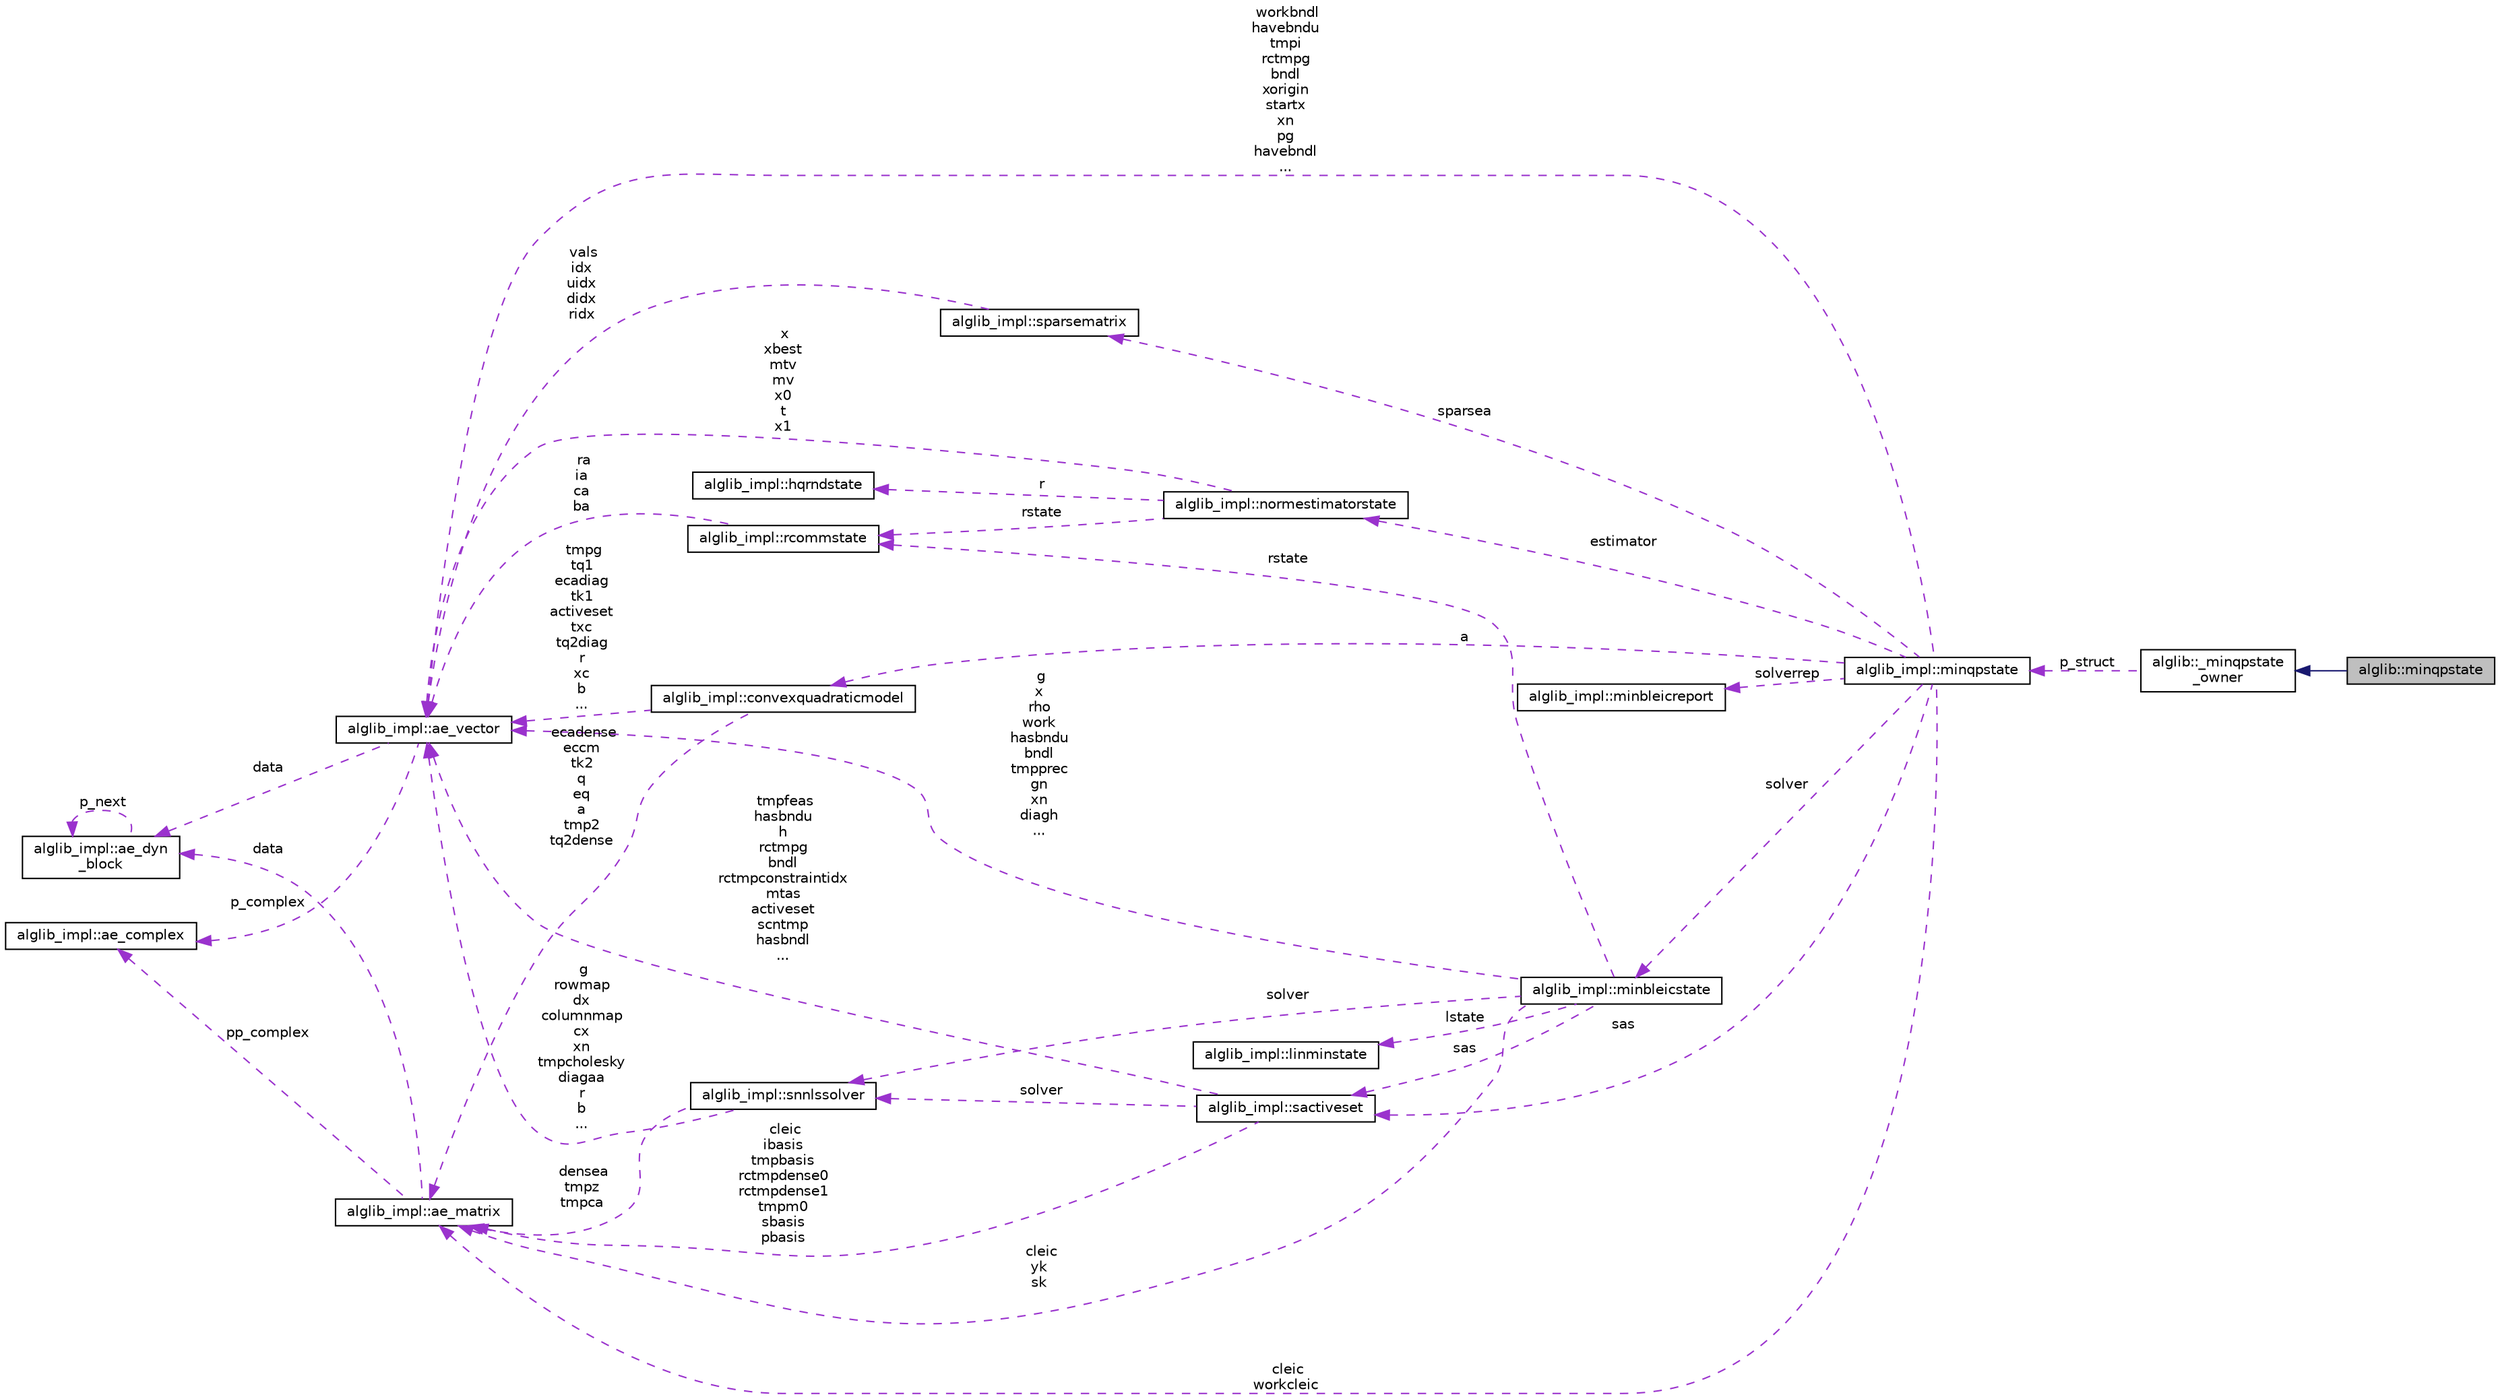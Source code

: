 digraph "alglib::minqpstate"
{
  edge [fontname="Helvetica",fontsize="10",labelfontname="Helvetica",labelfontsize="10"];
  node [fontname="Helvetica",fontsize="10",shape=record];
  rankdir="LR";
  Node2 [label="alglib::minqpstate",height=0.2,width=0.4,color="black", fillcolor="grey75", style="filled", fontcolor="black"];
  Node3 -> Node2 [dir="back",color="midnightblue",fontsize="10",style="solid",fontname="Helvetica"];
  Node3 [label="alglib::_minqpstate\l_owner",height=0.2,width=0.4,color="black", fillcolor="white", style="filled",URL="$classalglib_1_1__minqpstate__owner.html"];
  Node4 -> Node3 [dir="back",color="darkorchid3",fontsize="10",style="dashed",label=" p_struct" ,fontname="Helvetica"];
  Node4 [label="alglib_impl::minqpstate",height=0.2,width=0.4,color="black", fillcolor="white", style="filled",URL="$structalglib__impl_1_1minqpstate.html"];
  Node5 -> Node4 [dir="back",color="darkorchid3",fontsize="10",style="dashed",label=" solver" ,fontname="Helvetica"];
  Node5 [label="alglib_impl::minbleicstate",height=0.2,width=0.4,color="black", fillcolor="white", style="filled",URL="$structalglib__impl_1_1minbleicstate.html"];
  Node6 -> Node5 [dir="back",color="darkorchid3",fontsize="10",style="dashed",label=" rstate" ,fontname="Helvetica"];
  Node6 [label="alglib_impl::rcommstate",height=0.2,width=0.4,color="black", fillcolor="white", style="filled",URL="$structalglib__impl_1_1rcommstate.html"];
  Node7 -> Node6 [dir="back",color="darkorchid3",fontsize="10",style="dashed",label=" ra\nia\nca\nba" ,fontname="Helvetica"];
  Node7 [label="alglib_impl::ae_vector",height=0.2,width=0.4,color="black", fillcolor="white", style="filled",URL="$structalglib__impl_1_1ae__vector.html"];
  Node8 -> Node7 [dir="back",color="darkorchid3",fontsize="10",style="dashed",label=" data" ,fontname="Helvetica"];
  Node8 [label="alglib_impl::ae_dyn\l_block",height=0.2,width=0.4,color="black", fillcolor="white", style="filled",URL="$structalglib__impl_1_1ae__dyn__block.html"];
  Node8 -> Node8 [dir="back",color="darkorchid3",fontsize="10",style="dashed",label=" p_next" ,fontname="Helvetica"];
  Node9 -> Node7 [dir="back",color="darkorchid3",fontsize="10",style="dashed",label=" p_complex" ,fontname="Helvetica"];
  Node9 [label="alglib_impl::ae_complex",height=0.2,width=0.4,color="black", fillcolor="white", style="filled",URL="$structalglib__impl_1_1ae__complex.html"];
  Node10 -> Node5 [dir="back",color="darkorchid3",fontsize="10",style="dashed",label=" lstate" ,fontname="Helvetica"];
  Node10 [label="alglib_impl::linminstate",height=0.2,width=0.4,color="black", fillcolor="white", style="filled",URL="$structalglib__impl_1_1linminstate.html"];
  Node11 -> Node5 [dir="back",color="darkorchid3",fontsize="10",style="dashed",label=" solver" ,fontname="Helvetica"];
  Node11 [label="alglib_impl::snnlssolver",height=0.2,width=0.4,color="black", fillcolor="white", style="filled",URL="$structalglib__impl_1_1snnlssolver.html"];
  Node7 -> Node11 [dir="back",color="darkorchid3",fontsize="10",style="dashed",label=" g\nrowmap\ndx\ncolumnmap\ncx\nxn\ntmpcholesky\ndiagaa\nr\nb\n..." ,fontname="Helvetica"];
  Node12 -> Node11 [dir="back",color="darkorchid3",fontsize="10",style="dashed",label=" densea\ntmpz\ntmpca" ,fontname="Helvetica"];
  Node12 [label="alglib_impl::ae_matrix",height=0.2,width=0.4,color="black", fillcolor="white", style="filled",URL="$structalglib__impl_1_1ae__matrix.html"];
  Node8 -> Node12 [dir="back",color="darkorchid3",fontsize="10",style="dashed",label=" data" ,fontname="Helvetica"];
  Node9 -> Node12 [dir="back",color="darkorchid3",fontsize="10",style="dashed",label=" pp_complex" ,fontname="Helvetica"];
  Node13 -> Node5 [dir="back",color="darkorchid3",fontsize="10",style="dashed",label=" sas" ,fontname="Helvetica"];
  Node13 [label="alglib_impl::sactiveset",height=0.2,width=0.4,color="black", fillcolor="white", style="filled",URL="$structalglib__impl_1_1sactiveset.html"];
  Node11 -> Node13 [dir="back",color="darkorchid3",fontsize="10",style="dashed",label=" solver" ,fontname="Helvetica"];
  Node7 -> Node13 [dir="back",color="darkorchid3",fontsize="10",style="dashed",label=" tmpfeas\nhasbndu\nh\nrctmpg\nbndl\nrctmpconstraintidx\nmtas\nactiveset\nscntmp\nhasbndl\n..." ,fontname="Helvetica"];
  Node12 -> Node13 [dir="back",color="darkorchid3",fontsize="10",style="dashed",label=" cleic\nibasis\ntmpbasis\nrctmpdense0\nrctmpdense1\ntmpm0\nsbasis\npbasis" ,fontname="Helvetica"];
  Node7 -> Node5 [dir="back",color="darkorchid3",fontsize="10",style="dashed",label=" g\nx\nrho\nwork\nhasbndu\nbndl\ntmpprec\ngn\nxn\ndiagh\n..." ,fontname="Helvetica"];
  Node12 -> Node5 [dir="back",color="darkorchid3",fontsize="10",style="dashed",label=" cleic\nyk\nsk" ,fontname="Helvetica"];
  Node14 -> Node4 [dir="back",color="darkorchid3",fontsize="10",style="dashed",label=" solverrep" ,fontname="Helvetica"];
  Node14 [label="alglib_impl::minbleicreport",height=0.2,width=0.4,color="black", fillcolor="white", style="filled",URL="$structalglib__impl_1_1minbleicreport.html"];
  Node15 -> Node4 [dir="back",color="darkorchid3",fontsize="10",style="dashed",label=" a" ,fontname="Helvetica"];
  Node15 [label="alglib_impl::convexquadraticmodel",height=0.2,width=0.4,color="black", fillcolor="white", style="filled",URL="$structalglib__impl_1_1convexquadraticmodel.html"];
  Node7 -> Node15 [dir="back",color="darkorchid3",fontsize="10",style="dashed",label=" tmpg\ntq1\necadiag\ntk1\nactiveset\ntxc\ntq2diag\nr\nxc\nb\n..." ,fontname="Helvetica"];
  Node12 -> Node15 [dir="back",color="darkorchid3",fontsize="10",style="dashed",label=" ecadense\neccm\ntk2\nq\neq\na\ntmp2\ntq2dense" ,fontname="Helvetica"];
  Node13 -> Node4 [dir="back",color="darkorchid3",fontsize="10",style="dashed",label=" sas" ,fontname="Helvetica"];
  Node7 -> Node4 [dir="back",color="darkorchid3",fontsize="10",style="dashed",label=" workbndl\nhavebndu\ntmpi\nrctmpg\nbndl\nxorigin\nstartx\nxn\npg\nhavebndl\n..." ,fontname="Helvetica"];
  Node12 -> Node4 [dir="back",color="darkorchid3",fontsize="10",style="dashed",label=" cleic\nworkcleic" ,fontname="Helvetica"];
  Node16 -> Node4 [dir="back",color="darkorchid3",fontsize="10",style="dashed",label=" estimator" ,fontname="Helvetica"];
  Node16 [label="alglib_impl::normestimatorstate",height=0.2,width=0.4,color="black", fillcolor="white", style="filled",URL="$structalglib__impl_1_1normestimatorstate.html"];
  Node6 -> Node16 [dir="back",color="darkorchid3",fontsize="10",style="dashed",label=" rstate" ,fontname="Helvetica"];
  Node7 -> Node16 [dir="back",color="darkorchid3",fontsize="10",style="dashed",label=" x\nxbest\nmtv\nmv\nx0\nt\nx1" ,fontname="Helvetica"];
  Node17 -> Node16 [dir="back",color="darkorchid3",fontsize="10",style="dashed",label=" r" ,fontname="Helvetica"];
  Node17 [label="alglib_impl::hqrndstate",height=0.2,width=0.4,color="black", fillcolor="white", style="filled",URL="$structalglib__impl_1_1hqrndstate.html"];
  Node18 -> Node4 [dir="back",color="darkorchid3",fontsize="10",style="dashed",label=" sparsea" ,fontname="Helvetica"];
  Node18 [label="alglib_impl::sparsematrix",height=0.2,width=0.4,color="black", fillcolor="white", style="filled",URL="$structalglib__impl_1_1sparsematrix.html"];
  Node7 -> Node18 [dir="back",color="darkorchid3",fontsize="10",style="dashed",label=" vals\nidx\nuidx\ndidx\nridx" ,fontname="Helvetica"];
}

